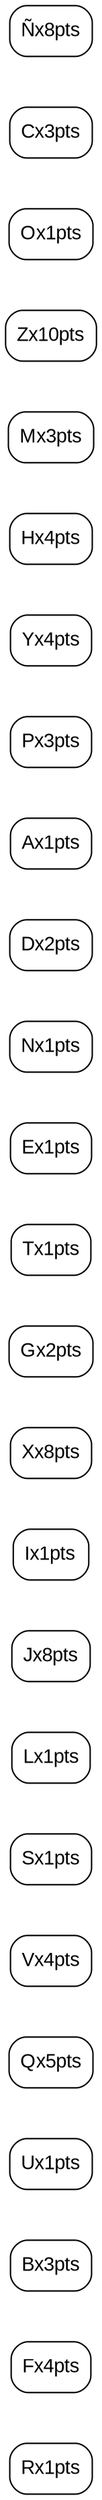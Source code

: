 digraph Cola{
	rankdir=TB
	node [shape=box, fontname=Arial];
edge [style="invis",weight=0];
	Ñ[style=rounded,	label="Ñx8pts\l"]
	C[style=rounded,	label="Cx3pts\l"]
	O[style=rounded,	label="Ox1pts\l"]
	Z[style=rounded,	label="Zx10pts\l"]
	M[style=rounded,	label="Mx3pts\l"]
	H[style=rounded,	label="Hx4pts\l"]
	Y[style=rounded,	label="Yx4pts\l"]
	P[style=rounded,	label="Px3pts\l"]
	A[style=rounded,	label="Ax1pts\l"]
	D[style=rounded,	label="Dx2pts\l"]
	N[style=rounded,	label="Nx1pts\l"]
	E[style=rounded,	label="Ex1pts\l"]
	T[style=rounded,	label="Tx1pts\l"]
	G[style=rounded,	label="Gx2pts\l"]
	X[style=rounded,	label="Xx8pts\l"]
	I[style=rounded,	label="Ix1pts\l"]
	J[style=rounded,	label="Jx8pts\l"]
	L[style=rounded,	label="Lx1pts\l"]
	S[style=rounded,	label="Sx1pts\l"]
	V[style=rounded,	label="Vx4pts\l"]
	Q[style=rounded,	label="Qx5pts\l"]
	U[style=rounded,	label="Ux1pts\l"]
	B[style=rounded,	label="Bx3pts\l"]
	F[style=rounded,	label="Fx4pts\l"]
	R[style=rounded,	label="Rx1pts\l"]


	{rank = same;  Ñ; }
	{rank = same; C; }
	{rank = same; O; }
	{rank = same; Z; }
	{rank = same; M; }
	{rank = same; H; }
	{rank = same; Y; }
	{rank = same; P; }
	{rank = same; A; }
	{rank = same; D; }
	{rank = same; N; }
	{rank = same; E; }
	{rank = same; T; }
	{rank = same; G; }
	{rank = same; X; }
	{rank = same; I; }
	{rank = same; J; }
	{rank = same; L; }
	{rank = same; S; }
	{rank = same; V; }
	{rank = same; Q; }
	{rank = same; U; }
	{rank = same; B; }
	{rank = same; F; }
	{rank = same; R; }


	Ñ->C
	C->O
	O->Z
	Z->M
	M->H
	H->Y
	Y->P
	P->A
	A->D
	D->N
	N->E
	E->T
	T->G
	G->X
	X->I
	I->J
	J->L
	L->S
	S->V
	V->Q
	Q->U
	U->B
	B->F
	F->R


}